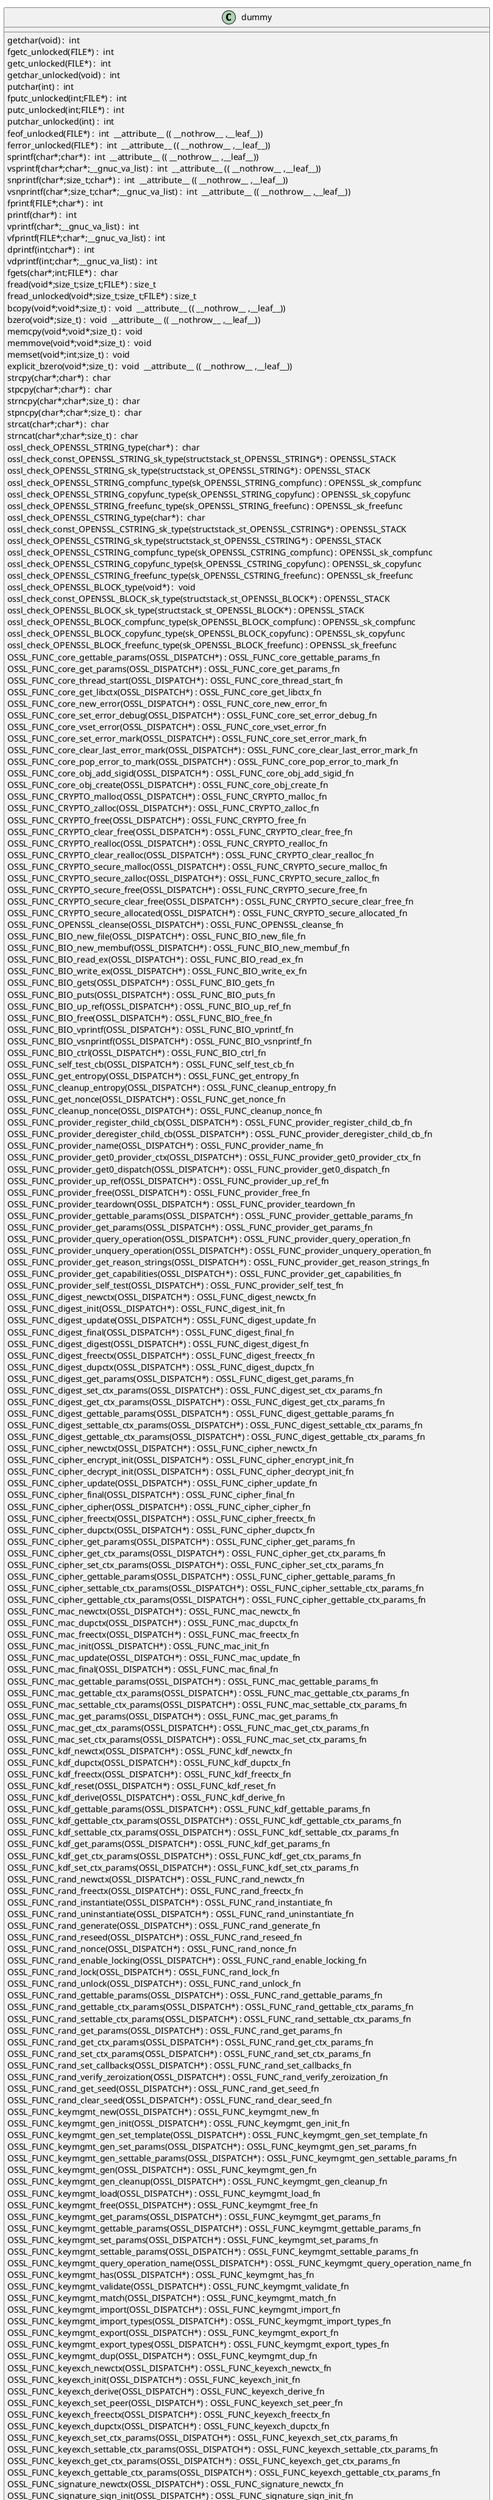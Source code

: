 @startuml
!pragma layout smetana
class dummy {
getchar(void) :  int  [[[./../../.././qc/crypto/evp/e_aes_cbc_hmac_sha1.c.html#769]]]
fgetc_unlocked(FILE*) :  int  [[[./../../.././qc/crypto/evp/e_aes_cbc_hmac_sha1.c.html#778]]]
getc_unlocked(FILE*) :  int  [[[./../../.././qc/crypto/evp/e_aes_cbc_hmac_sha1.c.html#788]]]
getchar_unlocked(void) :  int  [[[./../../.././qc/crypto/evp/e_aes_cbc_hmac_sha1.c.html#795]]]
putchar(int) :  int  [[[./../../.././qc/crypto/evp/e_aes_cbc_hmac_sha1.c.html#804]]]
fputc_unlocked(int;FILE*) :  int  [[[./../../.././qc/crypto/evp/e_aes_cbc_hmac_sha1.c.html#813]]]
putc_unlocked(int;FILE*) :  int  [[[./../../.././qc/crypto/evp/e_aes_cbc_hmac_sha1.c.html#823]]]
putchar_unlocked(int) :  int  [[[./../../.././qc/crypto/evp/e_aes_cbc_hmac_sha1.c.html#830]]]
feof_unlocked(FILE*) :  int  __attribute__ (( __nothrow__ ,__leaf__)) [[[./../../.././qc/crypto/evp/e_aes_cbc_hmac_sha1.c.html#836]]]
ferror_unlocked(FILE*) :  int  __attribute__ (( __nothrow__ ,__leaf__)) [[[./../../.././qc/crypto/evp/e_aes_cbc_hmac_sha1.c.html#843]]]
sprintf(char*;char*) :  int  __attribute__ (( __nothrow__ ,__leaf__)) [[[./../../.././qc/crypto/evp/e_aes_cbc_hmac_sha1.c.html#862]]]
vsprintf(char*;char*;__gnuc_va_list) :  int  __attribute__ (( __nothrow__ ,__leaf__)) [[[./../../.././qc/crypto/evp/e_aes_cbc_hmac_sha1.c.html#875]]]
snprintf(char*;size_t;char*) :  int  __attribute__ (( __nothrow__ ,__leaf__)) [[[./../../.././qc/crypto/evp/e_aes_cbc_hmac_sha1.c.html#894]]]
vsnprintf(char*;size_t;char*;__gnuc_va_list) :  int  __attribute__ (( __nothrow__ ,__leaf__)) [[[./../../.././qc/crypto/evp/e_aes_cbc_hmac_sha1.c.html#908]]]
fprintf(FILE*;char*) :  int  [[[./../../.././qc/crypto/evp/e_aes_cbc_hmac_sha1.c.html#929]]]
printf(char*) :  int  [[[./../../.././qc/crypto/evp/e_aes_cbc_hmac_sha1.c.html#936]]]
vprintf(char*;__gnuc_va_list) :  int  [[[./../../.././qc/crypto/evp/e_aes_cbc_hmac_sha1.c.html#948]]]
vfprintf(FILE*;char*;__gnuc_va_list) :  int  [[[./../../.././qc/crypto/evp/e_aes_cbc_hmac_sha1.c.html#958]]]
dprintf(int;char*) :  int  [[[./../../.././qc/crypto/evp/e_aes_cbc_hmac_sha1.c.html#973]]]
vdprintf(int;char*;__gnuc_va_list) :  int  [[[./../../.././qc/crypto/evp/e_aes_cbc_hmac_sha1.c.html#984]]]
fgets(char*;int;FILE*) :  char  [[[./../../.././qc/crypto/evp/e_aes_cbc_hmac_sha1.c.html#1003]]]
fread(void*;size_t;size_t;FILE*) : size_t [[[./../../.././qc/crypto/evp/e_aes_cbc_hmac_sha1.c.html#1029]]]
fread_unlocked(void*;size_t;size_t;FILE*) : size_t [[[./../../.././qc/crypto/evp/e_aes_cbc_hmac_sha1.c.html#1056]]]
bcopy(void*;void*;size_t) :  void  __attribute__ (( __nothrow__ ,__leaf__)) [[[./../../.././qc/crypto/evp/e_aes_cbc_hmac_sha1.c.html#1359]]]
bzero(void*;size_t) :  void  __attribute__ (( __nothrow__ ,__leaf__)) [[[./../../.././qc/crypto/evp/e_aes_cbc_hmac_sha1.c.html#1366]]]
memcpy(void*;void*;size_t) :  void  [[[./../../.././qc/crypto/evp/e_aes_cbc_hmac_sha1.c.html#1407]]]
memmove(void*;void*;size_t) :  void  [[[./../../.././qc/crypto/evp/e_aes_cbc_hmac_sha1.c.html#1415]]]
memset(void*;int;size_t) :  void  [[[./../../.././qc/crypto/evp/e_aes_cbc_hmac_sha1.c.html#1422]]]
explicit_bzero(void*;size_t) :  void  __attribute__ (( __nothrow__ ,__leaf__)) [[[./../../.././qc/crypto/evp/e_aes_cbc_hmac_sha1.c.html#1435]]]
strcpy(char*;char*) :  char  [[[./../../.././qc/crypto/evp/e_aes_cbc_hmac_sha1.c.html#1442]]]
stpcpy(char*;char*) :  char  [[[./../../.././qc/crypto/evp/e_aes_cbc_hmac_sha1.c.html#1449]]]
strncpy(char*;char*;size_t) :  char  [[[./../../.././qc/crypto/evp/e_aes_cbc_hmac_sha1.c.html#1457]]]
stpncpy(char*;char*;size_t) :  char  [[[./../../.././qc/crypto/evp/e_aes_cbc_hmac_sha1.c.html#1467]]]
strcat(char*;char*) :  char  [[[./../../.././qc/crypto/evp/e_aes_cbc_hmac_sha1.c.html#1474]]]
strncat(char*;char*;size_t) :  char  [[[./../../.././qc/crypto/evp/e_aes_cbc_hmac_sha1.c.html#1481]]]
ossl_check_OPENSSL_STRING_type(char*) :  char  [[[./../../.././qc/crypto/evp/e_aes_cbc_hmac_sha1.c.html#1744]]]
ossl_check_const_OPENSSL_STRING_sk_type(structstack_st_OPENSSL_STRING*) : OPENSSL_STACK [[[./../../.././qc/crypto/evp/e_aes_cbc_hmac_sha1.c.html#1744]]]
ossl_check_OPENSSL_STRING_sk_type(structstack_st_OPENSSL_STRING*) : OPENSSL_STACK [[[./../../.././qc/crypto/evp/e_aes_cbc_hmac_sha1.c.html#1744]]]
ossl_check_OPENSSL_STRING_compfunc_type(sk_OPENSSL_STRING_compfunc) : OPENSSL_sk_compfunc [[[./../../.././qc/crypto/evp/e_aes_cbc_hmac_sha1.c.html#1744]]]
ossl_check_OPENSSL_STRING_copyfunc_type(sk_OPENSSL_STRING_copyfunc) : OPENSSL_sk_copyfunc [[[./../../.././qc/crypto/evp/e_aes_cbc_hmac_sha1.c.html#1744]]]
ossl_check_OPENSSL_STRING_freefunc_type(sk_OPENSSL_STRING_freefunc) : OPENSSL_sk_freefunc [[[./../../.././qc/crypto/evp/e_aes_cbc_hmac_sha1.c.html#1744]]]
ossl_check_OPENSSL_CSTRING_type(char*) :  char  [[[./../../.././qc/crypto/evp/e_aes_cbc_hmac_sha1.c.html#1746]]]
ossl_check_const_OPENSSL_CSTRING_sk_type(structstack_st_OPENSSL_CSTRING*) : OPENSSL_STACK [[[./../../.././qc/crypto/evp/e_aes_cbc_hmac_sha1.c.html#1746]]]
ossl_check_OPENSSL_CSTRING_sk_type(structstack_st_OPENSSL_CSTRING*) : OPENSSL_STACK [[[./../../.././qc/crypto/evp/e_aes_cbc_hmac_sha1.c.html#1746]]]
ossl_check_OPENSSL_CSTRING_compfunc_type(sk_OPENSSL_CSTRING_compfunc) : OPENSSL_sk_compfunc [[[./../../.././qc/crypto/evp/e_aes_cbc_hmac_sha1.c.html#1746]]]
ossl_check_OPENSSL_CSTRING_copyfunc_type(sk_OPENSSL_CSTRING_copyfunc) : OPENSSL_sk_copyfunc [[[./../../.././qc/crypto/evp/e_aes_cbc_hmac_sha1.c.html#1746]]]
ossl_check_OPENSSL_CSTRING_freefunc_type(sk_OPENSSL_CSTRING_freefunc) : OPENSSL_sk_freefunc [[[./../../.././qc/crypto/evp/e_aes_cbc_hmac_sha1.c.html#1746]]]
ossl_check_OPENSSL_BLOCK_type(void*) :  void  [[[./../../.././qc/crypto/evp/e_aes_cbc_hmac_sha1.c.html#1749]]]
ossl_check_const_OPENSSL_BLOCK_sk_type(structstack_st_OPENSSL_BLOCK*) : OPENSSL_STACK [[[./../../.././qc/crypto/evp/e_aes_cbc_hmac_sha1.c.html#1749]]]
ossl_check_OPENSSL_BLOCK_sk_type(structstack_st_OPENSSL_BLOCK*) : OPENSSL_STACK [[[./../../.././qc/crypto/evp/e_aes_cbc_hmac_sha1.c.html#1749]]]
ossl_check_OPENSSL_BLOCK_compfunc_type(sk_OPENSSL_BLOCK_compfunc) : OPENSSL_sk_compfunc [[[./../../.././qc/crypto/evp/e_aes_cbc_hmac_sha1.c.html#1749]]]
ossl_check_OPENSSL_BLOCK_copyfunc_type(sk_OPENSSL_BLOCK_copyfunc) : OPENSSL_sk_copyfunc [[[./../../.././qc/crypto/evp/e_aes_cbc_hmac_sha1.c.html#1749]]]
ossl_check_OPENSSL_BLOCK_freefunc_type(sk_OPENSSL_BLOCK_freefunc) : OPENSSL_sk_freefunc [[[./../../.././qc/crypto/evp/e_aes_cbc_hmac_sha1.c.html#1749]]]
OSSL_FUNC_core_gettable_params(OSSL_DISPATCH*) : OSSL_FUNC_core_gettable_params_fn [[[./../../.././qc/crypto/evp/e_aes_cbc_hmac_sha1.c.html#2032]]]
OSSL_FUNC_core_get_params(OSSL_DISPATCH*) : OSSL_FUNC_core_get_params_fn [[[./../../.././qc/crypto/evp/e_aes_cbc_hmac_sha1.c.html#2035]]]
OSSL_FUNC_core_thread_start(OSSL_DISPATCH*) : OSSL_FUNC_core_thread_start_fn [[[./../../.././qc/crypto/evp/e_aes_cbc_hmac_sha1.c.html#2038]]]
OSSL_FUNC_core_get_libctx(OSSL_DISPATCH*) : OSSL_FUNC_core_get_libctx_fn [[[./../../.././qc/crypto/evp/e_aes_cbc_hmac_sha1.c.html#2042]]]
OSSL_FUNC_core_new_error(OSSL_DISPATCH*) : OSSL_FUNC_core_new_error_fn [[[./../../.././qc/crypto/evp/e_aes_cbc_hmac_sha1.c.html#2045]]]
OSSL_FUNC_core_set_error_debug(OSSL_DISPATCH*) : OSSL_FUNC_core_set_error_debug_fn [[[./../../.././qc/crypto/evp/e_aes_cbc_hmac_sha1.c.html#2047]]]
OSSL_FUNC_core_vset_error(OSSL_DISPATCH*) : OSSL_FUNC_core_vset_error_fn [[[./../../.././qc/crypto/evp/e_aes_cbc_hmac_sha1.c.html#2051]]]
OSSL_FUNC_core_set_error_mark(OSSL_DISPATCH*) : OSSL_FUNC_core_set_error_mark_fn [[[./../../.././qc/crypto/evp/e_aes_cbc_hmac_sha1.c.html#2055]]]
OSSL_FUNC_core_clear_last_error_mark(OSSL_DISPATCH*) : OSSL_FUNC_core_clear_last_error_mark_fn [[[./../../.././qc/crypto/evp/e_aes_cbc_hmac_sha1.c.html#2057]]]
OSSL_FUNC_core_pop_error_to_mark(OSSL_DISPATCH*) : OSSL_FUNC_core_pop_error_to_mark_fn [[[./../../.././qc/crypto/evp/e_aes_cbc_hmac_sha1.c.html#2060]]]
OSSL_FUNC_core_obj_add_sigid(OSSL_DISPATCH*) : OSSL_FUNC_core_obj_add_sigid_fn [[[./../../.././qc/crypto/evp/e_aes_cbc_hmac_sha1.c.html#2068]]]
OSSL_FUNC_core_obj_create(OSSL_DISPATCH*) : OSSL_FUNC_core_obj_create_fn [[[./../../.././qc/crypto/evp/e_aes_cbc_hmac_sha1.c.html#2071]]]
OSSL_FUNC_CRYPTO_malloc(OSSL_DISPATCH*) : OSSL_FUNC_CRYPTO_malloc_fn [[[./../../.././qc/crypto/evp/e_aes_cbc_hmac_sha1.c.html#2077]]]
OSSL_FUNC_CRYPTO_zalloc(OSSL_DISPATCH*) : OSSL_FUNC_CRYPTO_zalloc_fn [[[./../../.././qc/crypto/evp/e_aes_cbc_hmac_sha1.c.html#2080]]]
OSSL_FUNC_CRYPTO_free(OSSL_DISPATCH*) : OSSL_FUNC_CRYPTO_free_fn [[[./../../.././qc/crypto/evp/e_aes_cbc_hmac_sha1.c.html#2083]]]
OSSL_FUNC_CRYPTO_clear_free(OSSL_DISPATCH*) : OSSL_FUNC_CRYPTO_clear_free_fn [[[./../../.././qc/crypto/evp/e_aes_cbc_hmac_sha1.c.html#2086]]]
OSSL_FUNC_CRYPTO_realloc(OSSL_DISPATCH*) : OSSL_FUNC_CRYPTO_realloc_fn [[[./../../.././qc/crypto/evp/e_aes_cbc_hmac_sha1.c.html#2089]]]
OSSL_FUNC_CRYPTO_clear_realloc(OSSL_DISPATCH*) : OSSL_FUNC_CRYPTO_clear_realloc_fn [[[./../../.././qc/crypto/evp/e_aes_cbc_hmac_sha1.c.html#2092]]]
OSSL_FUNC_CRYPTO_secure_malloc(OSSL_DISPATCH*) : OSSL_FUNC_CRYPTO_secure_malloc_fn [[[./../../.././qc/crypto/evp/e_aes_cbc_hmac_sha1.c.html#2096]]]
OSSL_FUNC_CRYPTO_secure_zalloc(OSSL_DISPATCH*) : OSSL_FUNC_CRYPTO_secure_zalloc_fn [[[./../../.././qc/crypto/evp/e_aes_cbc_hmac_sha1.c.html#2099]]]
OSSL_FUNC_CRYPTO_secure_free(OSSL_DISPATCH*) : OSSL_FUNC_CRYPTO_secure_free_fn [[[./../../.././qc/crypto/evp/e_aes_cbc_hmac_sha1.c.html#2102]]]
OSSL_FUNC_CRYPTO_secure_clear_free(OSSL_DISPATCH*) : OSSL_FUNC_CRYPTO_secure_clear_free_fn [[[./../../.././qc/crypto/evp/e_aes_cbc_hmac_sha1.c.html#2105]]]
OSSL_FUNC_CRYPTO_secure_allocated(OSSL_DISPATCH*) : OSSL_FUNC_CRYPTO_secure_allocated_fn [[[./../../.././qc/crypto/evp/e_aes_cbc_hmac_sha1.c.html#2109]]]
OSSL_FUNC_OPENSSL_cleanse(OSSL_DISPATCH*) : OSSL_FUNC_OPENSSL_cleanse_fn [[[./../../.././qc/crypto/evp/e_aes_cbc_hmac_sha1.c.html#2112]]]
OSSL_FUNC_BIO_new_file(OSSL_DISPATCH*) : OSSL_FUNC_BIO_new_file_fn [[[./../../.././qc/crypto/evp/e_aes_cbc_hmac_sha1.c.html#2114]]]
OSSL_FUNC_BIO_new_membuf(OSSL_DISPATCH*) : OSSL_FUNC_BIO_new_membuf_fn [[[./../../.././qc/crypto/evp/e_aes_cbc_hmac_sha1.c.html#2116]]]
OSSL_FUNC_BIO_read_ex(OSSL_DISPATCH*) : OSSL_FUNC_BIO_read_ex_fn [[[./../../.././qc/crypto/evp/e_aes_cbc_hmac_sha1.c.html#2117]]]
OSSL_FUNC_BIO_write_ex(OSSL_DISPATCH*) : OSSL_FUNC_BIO_write_ex_fn [[[./../../.././qc/crypto/evp/e_aes_cbc_hmac_sha1.c.html#2119]]]
OSSL_FUNC_BIO_gets(OSSL_DISPATCH*) : OSSL_FUNC_BIO_gets_fn [[[./../../.././qc/crypto/evp/e_aes_cbc_hmac_sha1.c.html#2121]]]
OSSL_FUNC_BIO_puts(OSSL_DISPATCH*) : OSSL_FUNC_BIO_puts_fn [[[./../../.././qc/crypto/evp/e_aes_cbc_hmac_sha1.c.html#2122]]]
OSSL_FUNC_BIO_up_ref(OSSL_DISPATCH*) : OSSL_FUNC_BIO_up_ref_fn [[[./../../.././qc/crypto/evp/e_aes_cbc_hmac_sha1.c.html#2123]]]
OSSL_FUNC_BIO_free(OSSL_DISPATCH*) : OSSL_FUNC_BIO_free_fn [[[./../../.././qc/crypto/evp/e_aes_cbc_hmac_sha1.c.html#2124]]]
OSSL_FUNC_BIO_vprintf(OSSL_DISPATCH*) : OSSL_FUNC_BIO_vprintf_fn [[[./../../.././qc/crypto/evp/e_aes_cbc_hmac_sha1.c.html#2125]]]
OSSL_FUNC_BIO_vsnprintf(OSSL_DISPATCH*) : OSSL_FUNC_BIO_vsnprintf_fn [[[./../../.././qc/crypto/evp/e_aes_cbc_hmac_sha1.c.html#2127]]]
OSSL_FUNC_BIO_ctrl(OSSL_DISPATCH*) : OSSL_FUNC_BIO_ctrl_fn [[[./../../.././qc/crypto/evp/e_aes_cbc_hmac_sha1.c.html#2129]]]
OSSL_FUNC_self_test_cb(OSSL_DISPATCH*) : OSSL_FUNC_self_test_cb_fn [[[./../../.././qc/crypto/evp/e_aes_cbc_hmac_sha1.c.html#2133]]]
OSSL_FUNC_get_entropy(OSSL_DISPATCH*) : OSSL_FUNC_get_entropy_fn [[[./../../.././qc/crypto/evp/e_aes_cbc_hmac_sha1.c.html#2141]]]
OSSL_FUNC_cleanup_entropy(OSSL_DISPATCH*) : OSSL_FUNC_cleanup_entropy_fn [[[./../../.././qc/crypto/evp/e_aes_cbc_hmac_sha1.c.html#2144]]]
OSSL_FUNC_get_nonce(OSSL_DISPATCH*) : OSSL_FUNC_get_nonce_fn [[[./../../.././qc/crypto/evp/e_aes_cbc_hmac_sha1.c.html#2146]]]
OSSL_FUNC_cleanup_nonce(OSSL_DISPATCH*) : OSSL_FUNC_cleanup_nonce_fn [[[./../../.././qc/crypto/evp/e_aes_cbc_hmac_sha1.c.html#2150]]]
OSSL_FUNC_provider_register_child_cb(OSSL_DISPATCH*) : OSSL_FUNC_provider_register_child_cb_fn [[[./../../.././qc/crypto/evp/e_aes_cbc_hmac_sha1.c.html#2152]]]
OSSL_FUNC_provider_deregister_child_cb(OSSL_DISPATCH*) : OSSL_FUNC_provider_deregister_child_cb_fn [[[./../../.././qc/crypto/evp/e_aes_cbc_hmac_sha1.c.html#2158]]]
OSSL_FUNC_provider_name(OSSL_DISPATCH*) : OSSL_FUNC_provider_name_fn [[[./../../.././qc/crypto/evp/e_aes_cbc_hmac_sha1.c.html#2160]]]
OSSL_FUNC_provider_get0_provider_ctx(OSSL_DISPATCH*) : OSSL_FUNC_provider_get0_provider_ctx_fn [[[./../../.././qc/crypto/evp/e_aes_cbc_hmac_sha1.c.html#2162]]]
OSSL_FUNC_provider_get0_dispatch(OSSL_DISPATCH*) : OSSL_FUNC_provider_get0_dispatch_fn [[[./../../.././qc/crypto/evp/e_aes_cbc_hmac_sha1.c.html#2164]]]
OSSL_FUNC_provider_up_ref(OSSL_DISPATCH*) : OSSL_FUNC_provider_up_ref_fn [[[./../../.././qc/crypto/evp/e_aes_cbc_hmac_sha1.c.html#2166]]]
OSSL_FUNC_provider_free(OSSL_DISPATCH*) : OSSL_FUNC_provider_free_fn [[[./../../.././qc/crypto/evp/e_aes_cbc_hmac_sha1.c.html#2168]]]
OSSL_FUNC_provider_teardown(OSSL_DISPATCH*) : OSSL_FUNC_provider_teardown_fn [[[./../../.././qc/crypto/evp/e_aes_cbc_hmac_sha1.c.html#2173]]]
OSSL_FUNC_provider_gettable_params(OSSL_DISPATCH*) : OSSL_FUNC_provider_gettable_params_fn [[[./../../.././qc/crypto/evp/e_aes_cbc_hmac_sha1.c.html#2175]]]
OSSL_FUNC_provider_get_params(OSSL_DISPATCH*) : OSSL_FUNC_provider_get_params_fn [[[./../../.././qc/crypto/evp/e_aes_cbc_hmac_sha1.c.html#2178]]]
OSSL_FUNC_provider_query_operation(OSSL_DISPATCH*) : OSSL_FUNC_provider_query_operation_fn [[[./../../.././qc/crypto/evp/e_aes_cbc_hmac_sha1.c.html#2181]]]
OSSL_FUNC_provider_unquery_operation(OSSL_DISPATCH*) : OSSL_FUNC_provider_unquery_operation_fn [[[./../../.././qc/crypto/evp/e_aes_cbc_hmac_sha1.c.html#2184]]]
OSSL_FUNC_provider_get_reason_strings(OSSL_DISPATCH*) : OSSL_FUNC_provider_get_reason_strings_fn [[[./../../.././qc/crypto/evp/e_aes_cbc_hmac_sha1.c.html#2187]]]
OSSL_FUNC_provider_get_capabilities(OSSL_DISPATCH*) : OSSL_FUNC_provider_get_capabilities_fn [[[./../../.././qc/crypto/evp/e_aes_cbc_hmac_sha1.c.html#2190]]]
OSSL_FUNC_provider_self_test(OSSL_DISPATCH*) : OSSL_FUNC_provider_self_test_fn [[[./../../.././qc/crypto/evp/e_aes_cbc_hmac_sha1.c.html#2193]]]
OSSL_FUNC_digest_newctx(OSSL_DISPATCH*) : OSSL_FUNC_digest_newctx_fn [[[./../../.././qc/crypto/evp/e_aes_cbc_hmac_sha1.c.html#2195]]]
OSSL_FUNC_digest_init(OSSL_DISPATCH*) : OSSL_FUNC_digest_init_fn [[[./../../.././qc/crypto/evp/e_aes_cbc_hmac_sha1.c.html#2196]]]
OSSL_FUNC_digest_update(OSSL_DISPATCH*) : OSSL_FUNC_digest_update_fn [[[./../../.././qc/crypto/evp/e_aes_cbc_hmac_sha1.c.html#2197]]]
OSSL_FUNC_digest_final(OSSL_DISPATCH*) : OSSL_FUNC_digest_final_fn [[[./../../.././qc/crypto/evp/e_aes_cbc_hmac_sha1.c.html#2199]]]
OSSL_FUNC_digest_digest(OSSL_DISPATCH*) : OSSL_FUNC_digest_digest_fn [[[./../../.././qc/crypto/evp/e_aes_cbc_hmac_sha1.c.html#2202]]]
OSSL_FUNC_digest_freectx(OSSL_DISPATCH*) : OSSL_FUNC_digest_freectx_fn [[[./../../.././qc/crypto/evp/e_aes_cbc_hmac_sha1.c.html#2206]]]
OSSL_FUNC_digest_dupctx(OSSL_DISPATCH*) : OSSL_FUNC_digest_dupctx_fn [[[./../../.././qc/crypto/evp/e_aes_cbc_hmac_sha1.c.html#2207]]]
OSSL_FUNC_digest_get_params(OSSL_DISPATCH*) : OSSL_FUNC_digest_get_params_fn [[[./../../.././qc/crypto/evp/e_aes_cbc_hmac_sha1.c.html#2209]]]
OSSL_FUNC_digest_set_ctx_params(OSSL_DISPATCH*) : OSSL_FUNC_digest_set_ctx_params_fn [[[./../../.././qc/crypto/evp/e_aes_cbc_hmac_sha1.c.html#2210]]]
OSSL_FUNC_digest_get_ctx_params(OSSL_DISPATCH*) : OSSL_FUNC_digest_get_ctx_params_fn [[[./../../.././qc/crypto/evp/e_aes_cbc_hmac_sha1.c.html#2212]]]
OSSL_FUNC_digest_gettable_params(OSSL_DISPATCH*) : OSSL_FUNC_digest_gettable_params_fn [[[./../../.././qc/crypto/evp/e_aes_cbc_hmac_sha1.c.html#2214]]]
OSSL_FUNC_digest_settable_ctx_params(OSSL_DISPATCH*) : OSSL_FUNC_digest_settable_ctx_params_fn [[[./../../.././qc/crypto/evp/e_aes_cbc_hmac_sha1.c.html#2216]]]
OSSL_FUNC_digest_gettable_ctx_params(OSSL_DISPATCH*) : OSSL_FUNC_digest_gettable_ctx_params_fn [[[./../../.././qc/crypto/evp/e_aes_cbc_hmac_sha1.c.html#2218]]]
OSSL_FUNC_cipher_newctx(OSSL_DISPATCH*) : OSSL_FUNC_cipher_newctx_fn [[[./../../.././qc/crypto/evp/e_aes_cbc_hmac_sha1.c.html#2220]]]
OSSL_FUNC_cipher_encrypt_init(OSSL_DISPATCH*) : OSSL_FUNC_cipher_encrypt_init_fn [[[./../../.././qc/crypto/evp/e_aes_cbc_hmac_sha1.c.html#2221]]]
OSSL_FUNC_cipher_decrypt_init(OSSL_DISPATCH*) : OSSL_FUNC_cipher_decrypt_init_fn [[[./../../.././qc/crypto/evp/e_aes_cbc_hmac_sha1.c.html#2227]]]
OSSL_FUNC_cipher_update(OSSL_DISPATCH*) : OSSL_FUNC_cipher_update_fn [[[./../../.././qc/crypto/evp/e_aes_cbc_hmac_sha1.c.html#2233]]]
OSSL_FUNC_cipher_final(OSSL_DISPATCH*) : OSSL_FUNC_cipher_final_fn [[[./../../.././qc/crypto/evp/e_aes_cbc_hmac_sha1.c.html#2237]]]
OSSL_FUNC_cipher_cipher(OSSL_DISPATCH*) : OSSL_FUNC_cipher_cipher_fn [[[./../../.././qc/crypto/evp/e_aes_cbc_hmac_sha1.c.html#2240]]]
OSSL_FUNC_cipher_freectx(OSSL_DISPATCH*) : OSSL_FUNC_cipher_freectx_fn [[[./../../.././qc/crypto/evp/e_aes_cbc_hmac_sha1.c.html#2244]]]
OSSL_FUNC_cipher_dupctx(OSSL_DISPATCH*) : OSSL_FUNC_cipher_dupctx_fn [[[./../../.././qc/crypto/evp/e_aes_cbc_hmac_sha1.c.html#2245]]]
OSSL_FUNC_cipher_get_params(OSSL_DISPATCH*) : OSSL_FUNC_cipher_get_params_fn [[[./../../.././qc/crypto/evp/e_aes_cbc_hmac_sha1.c.html#2246]]]
OSSL_FUNC_cipher_get_ctx_params(OSSL_DISPATCH*) : OSSL_FUNC_cipher_get_ctx_params_fn [[[./../../.././qc/crypto/evp/e_aes_cbc_hmac_sha1.c.html#2247]]]
OSSL_FUNC_cipher_set_ctx_params(OSSL_DISPATCH*) : OSSL_FUNC_cipher_set_ctx_params_fn [[[./../../.././qc/crypto/evp/e_aes_cbc_hmac_sha1.c.html#2249]]]
OSSL_FUNC_cipher_gettable_params(OSSL_DISPATCH*) : OSSL_FUNC_cipher_gettable_params_fn [[[./../../.././qc/crypto/evp/e_aes_cbc_hmac_sha1.c.html#2251]]]
OSSL_FUNC_cipher_settable_ctx_params(OSSL_DISPATCH*) : OSSL_FUNC_cipher_settable_ctx_params_fn [[[./../../.././qc/crypto/evp/e_aes_cbc_hmac_sha1.c.html#2253]]]
OSSL_FUNC_cipher_gettable_ctx_params(OSSL_DISPATCH*) : OSSL_FUNC_cipher_gettable_ctx_params_fn [[[./../../.././qc/crypto/evp/e_aes_cbc_hmac_sha1.c.html#2255]]]
OSSL_FUNC_mac_newctx(OSSL_DISPATCH*) : OSSL_FUNC_mac_newctx_fn [[[./../../.././qc/crypto/evp/e_aes_cbc_hmac_sha1.c.html#2257]]]
OSSL_FUNC_mac_dupctx(OSSL_DISPATCH*) : OSSL_FUNC_mac_dupctx_fn [[[./../../.././qc/crypto/evp/e_aes_cbc_hmac_sha1.c.html#2258]]]
OSSL_FUNC_mac_freectx(OSSL_DISPATCH*) : OSSL_FUNC_mac_freectx_fn [[[./../../.././qc/crypto/evp/e_aes_cbc_hmac_sha1.c.html#2259]]]
OSSL_FUNC_mac_init(OSSL_DISPATCH*) : OSSL_FUNC_mac_init_fn [[[./../../.././qc/crypto/evp/e_aes_cbc_hmac_sha1.c.html#2260]]]
OSSL_FUNC_mac_update(OSSL_DISPATCH*) : OSSL_FUNC_mac_update_fn [[[./../../.././qc/crypto/evp/e_aes_cbc_hmac_sha1.c.html#2262]]]
OSSL_FUNC_mac_final(OSSL_DISPATCH*) : OSSL_FUNC_mac_final_fn [[[./../../.././qc/crypto/evp/e_aes_cbc_hmac_sha1.c.html#2264]]]
OSSL_FUNC_mac_gettable_params(OSSL_DISPATCH*) : OSSL_FUNC_mac_gettable_params_fn [[[./../../.././qc/crypto/evp/e_aes_cbc_hmac_sha1.c.html#2267]]]
OSSL_FUNC_mac_gettable_ctx_params(OSSL_DISPATCH*) : OSSL_FUNC_mac_gettable_ctx_params_fn [[[./../../.././qc/crypto/evp/e_aes_cbc_hmac_sha1.c.html#2268]]]
OSSL_FUNC_mac_settable_ctx_params(OSSL_DISPATCH*) : OSSL_FUNC_mac_settable_ctx_params_fn [[[./../../.././qc/crypto/evp/e_aes_cbc_hmac_sha1.c.html#2270]]]
OSSL_FUNC_mac_get_params(OSSL_DISPATCH*) : OSSL_FUNC_mac_get_params_fn [[[./../../.././qc/crypto/evp/e_aes_cbc_hmac_sha1.c.html#2272]]]
OSSL_FUNC_mac_get_ctx_params(OSSL_DISPATCH*) : OSSL_FUNC_mac_get_ctx_params_fn [[[./../../.././qc/crypto/evp/e_aes_cbc_hmac_sha1.c.html#2273]]]
OSSL_FUNC_mac_set_ctx_params(OSSL_DISPATCH*) : OSSL_FUNC_mac_set_ctx_params_fn [[[./../../.././qc/crypto/evp/e_aes_cbc_hmac_sha1.c.html#2275]]]
OSSL_FUNC_kdf_newctx(OSSL_DISPATCH*) : OSSL_FUNC_kdf_newctx_fn [[[./../../.././qc/crypto/evp/e_aes_cbc_hmac_sha1.c.html#2277]]]
OSSL_FUNC_kdf_dupctx(OSSL_DISPATCH*) : OSSL_FUNC_kdf_dupctx_fn [[[./../../.././qc/crypto/evp/e_aes_cbc_hmac_sha1.c.html#2278]]]
OSSL_FUNC_kdf_freectx(OSSL_DISPATCH*) : OSSL_FUNC_kdf_freectx_fn [[[./../../.././qc/crypto/evp/e_aes_cbc_hmac_sha1.c.html#2279]]]
OSSL_FUNC_kdf_reset(OSSL_DISPATCH*) : OSSL_FUNC_kdf_reset_fn [[[./../../.././qc/crypto/evp/e_aes_cbc_hmac_sha1.c.html#2280]]]
OSSL_FUNC_kdf_derive(OSSL_DISPATCH*) : OSSL_FUNC_kdf_derive_fn [[[./../../.././qc/crypto/evp/e_aes_cbc_hmac_sha1.c.html#2281]]]
OSSL_FUNC_kdf_gettable_params(OSSL_DISPATCH*) : OSSL_FUNC_kdf_gettable_params_fn [[[./../../.././qc/crypto/evp/e_aes_cbc_hmac_sha1.c.html#2283]]]
OSSL_FUNC_kdf_gettable_ctx_params(OSSL_DISPATCH*) : OSSL_FUNC_kdf_gettable_ctx_params_fn [[[./../../.././qc/crypto/evp/e_aes_cbc_hmac_sha1.c.html#2284]]]
OSSL_FUNC_kdf_settable_ctx_params(OSSL_DISPATCH*) : OSSL_FUNC_kdf_settable_ctx_params_fn [[[./../../.././qc/crypto/evp/e_aes_cbc_hmac_sha1.c.html#2286]]]
OSSL_FUNC_kdf_get_params(OSSL_DISPATCH*) : OSSL_FUNC_kdf_get_params_fn [[[./../../.././qc/crypto/evp/e_aes_cbc_hmac_sha1.c.html#2288]]]
OSSL_FUNC_kdf_get_ctx_params(OSSL_DISPATCH*) : OSSL_FUNC_kdf_get_ctx_params_fn [[[./../../.././qc/crypto/evp/e_aes_cbc_hmac_sha1.c.html#2289]]]
OSSL_FUNC_kdf_set_ctx_params(OSSL_DISPATCH*) : OSSL_FUNC_kdf_set_ctx_params_fn [[[./../../.././qc/crypto/evp/e_aes_cbc_hmac_sha1.c.html#2291]]]
OSSL_FUNC_rand_newctx(OSSL_DISPATCH*) : OSSL_FUNC_rand_newctx_fn [[[./../../.././qc/crypto/evp/e_aes_cbc_hmac_sha1.c.html#2293]]]
OSSL_FUNC_rand_freectx(OSSL_DISPATCH*) : OSSL_FUNC_rand_freectx_fn [[[./../../.././qc/crypto/evp/e_aes_cbc_hmac_sha1.c.html#2296]]]
OSSL_FUNC_rand_instantiate(OSSL_DISPATCH*) : OSSL_FUNC_rand_instantiate_fn [[[./../../.././qc/crypto/evp/e_aes_cbc_hmac_sha1.c.html#2297]]]
OSSL_FUNC_rand_uninstantiate(OSSL_DISPATCH*) : OSSL_FUNC_rand_uninstantiate_fn [[[./../../.././qc/crypto/evp/e_aes_cbc_hmac_sha1.c.html#2302]]]
OSSL_FUNC_rand_generate(OSSL_DISPATCH*) : OSSL_FUNC_rand_generate_fn [[[./../../.././qc/crypto/evp/e_aes_cbc_hmac_sha1.c.html#2303]]]
OSSL_FUNC_rand_reseed(OSSL_DISPATCH*) : OSSL_FUNC_rand_reseed_fn [[[./../../.././qc/crypto/evp/e_aes_cbc_hmac_sha1.c.html#2307]]]
OSSL_FUNC_rand_nonce(OSSL_DISPATCH*) : OSSL_FUNC_rand_nonce_fn [[[./../../.././qc/crypto/evp/e_aes_cbc_hmac_sha1.c.html#2311]]]
OSSL_FUNC_rand_enable_locking(OSSL_DISPATCH*) : OSSL_FUNC_rand_enable_locking_fn [[[./../../.././qc/crypto/evp/e_aes_cbc_hmac_sha1.c.html#2314]]]
OSSL_FUNC_rand_lock(OSSL_DISPATCH*) : OSSL_FUNC_rand_lock_fn [[[./../../.././qc/crypto/evp/e_aes_cbc_hmac_sha1.c.html#2315]]]
OSSL_FUNC_rand_unlock(OSSL_DISPATCH*) : OSSL_FUNC_rand_unlock_fn [[[./../../.././qc/crypto/evp/e_aes_cbc_hmac_sha1.c.html#2316]]]
OSSL_FUNC_rand_gettable_params(OSSL_DISPATCH*) : OSSL_FUNC_rand_gettable_params_fn [[[./../../.././qc/crypto/evp/e_aes_cbc_hmac_sha1.c.html#2317]]]
OSSL_FUNC_rand_gettable_ctx_params(OSSL_DISPATCH*) : OSSL_FUNC_rand_gettable_ctx_params_fn [[[./../../.././qc/crypto/evp/e_aes_cbc_hmac_sha1.c.html#2318]]]
OSSL_FUNC_rand_settable_ctx_params(OSSL_DISPATCH*) : OSSL_FUNC_rand_settable_ctx_params_fn [[[./../../.././qc/crypto/evp/e_aes_cbc_hmac_sha1.c.html#2320]]]
OSSL_FUNC_rand_get_params(OSSL_DISPATCH*) : OSSL_FUNC_rand_get_params_fn [[[./../../.././qc/crypto/evp/e_aes_cbc_hmac_sha1.c.html#2322]]]
OSSL_FUNC_rand_get_ctx_params(OSSL_DISPATCH*) : OSSL_FUNC_rand_get_ctx_params_fn [[[./../../.././qc/crypto/evp/e_aes_cbc_hmac_sha1.c.html#2323]]]
OSSL_FUNC_rand_set_ctx_params(OSSL_DISPATCH*) : OSSL_FUNC_rand_set_ctx_params_fn [[[./../../.././qc/crypto/evp/e_aes_cbc_hmac_sha1.c.html#2325]]]
OSSL_FUNC_rand_set_callbacks(OSSL_DISPATCH*) : OSSL_FUNC_rand_set_callbacks_fn [[[./../../.././qc/crypto/evp/e_aes_cbc_hmac_sha1.c.html#2327]]]
OSSL_FUNC_rand_verify_zeroization(OSSL_DISPATCH*) : OSSL_FUNC_rand_verify_zeroization_fn [[[./../../.././qc/crypto/evp/e_aes_cbc_hmac_sha1.c.html#2332]]]
OSSL_FUNC_rand_get_seed(OSSL_DISPATCH*) : OSSL_FUNC_rand_get_seed_fn [[[./../../.././qc/crypto/evp/e_aes_cbc_hmac_sha1.c.html#2334]]]
OSSL_FUNC_rand_clear_seed(OSSL_DISPATCH*) : OSSL_FUNC_rand_clear_seed_fn [[[./../../.././qc/crypto/evp/e_aes_cbc_hmac_sha1.c.html#2339]]]
OSSL_FUNC_keymgmt_new(OSSL_DISPATCH*) : OSSL_FUNC_keymgmt_new_fn [[[./../../.././qc/crypto/evp/e_aes_cbc_hmac_sha1.c.html#2341]]]
OSSL_FUNC_keymgmt_gen_init(OSSL_DISPATCH*) : OSSL_FUNC_keymgmt_gen_init_fn [[[./../../.././qc/crypto/evp/e_aes_cbc_hmac_sha1.c.html#2343]]]
OSSL_FUNC_keymgmt_gen_set_template(OSSL_DISPATCH*) : OSSL_FUNC_keymgmt_gen_set_template_fn [[[./../../.././qc/crypto/evp/e_aes_cbc_hmac_sha1.c.html#2345]]]
OSSL_FUNC_keymgmt_gen_set_params(OSSL_DISPATCH*) : OSSL_FUNC_keymgmt_gen_set_params_fn [[[./../../.././qc/crypto/evp/e_aes_cbc_hmac_sha1.c.html#2347]]]
OSSL_FUNC_keymgmt_gen_settable_params(OSSL_DISPATCH*) : OSSL_FUNC_keymgmt_gen_settable_params_fn [[[./../../.././qc/crypto/evp/e_aes_cbc_hmac_sha1.c.html#2349]]]
OSSL_FUNC_keymgmt_gen(OSSL_DISPATCH*) : OSSL_FUNC_keymgmt_gen_fn [[[./../../.././qc/crypto/evp/e_aes_cbc_hmac_sha1.c.html#2352]]]
OSSL_FUNC_keymgmt_gen_cleanup(OSSL_DISPATCH*) : OSSL_FUNC_keymgmt_gen_cleanup_fn [[[./../../.././qc/crypto/evp/e_aes_cbc_hmac_sha1.c.html#2354]]]
OSSL_FUNC_keymgmt_load(OSSL_DISPATCH*) : OSSL_FUNC_keymgmt_load_fn [[[./../../.././qc/crypto/evp/e_aes_cbc_hmac_sha1.c.html#2358]]]
OSSL_FUNC_keymgmt_free(OSSL_DISPATCH*) : OSSL_FUNC_keymgmt_free_fn [[[./../../.././qc/crypto/evp/e_aes_cbc_hmac_sha1.c.html#2363]]]
OSSL_FUNC_keymgmt_get_params(OSSL_DISPATCH*) : OSSL_FUNC_keymgmt_get_params_fn [[[./../../.././qc/crypto/evp/e_aes_cbc_hmac_sha1.c.html#2368]]]
OSSL_FUNC_keymgmt_gettable_params(OSSL_DISPATCH*) : OSSL_FUNC_keymgmt_gettable_params_fn [[[./../../.././qc/crypto/evp/e_aes_cbc_hmac_sha1.c.html#2370]]]
OSSL_FUNC_keymgmt_set_params(OSSL_DISPATCH*) : OSSL_FUNC_keymgmt_set_params_fn [[[./../../.././qc/crypto/evp/e_aes_cbc_hmac_sha1.c.html#2375]]]
OSSL_FUNC_keymgmt_settable_params(OSSL_DISPATCH*) : OSSL_FUNC_keymgmt_settable_params_fn [[[./../../.././qc/crypto/evp/e_aes_cbc_hmac_sha1.c.html#2377]]]
OSSL_FUNC_keymgmt_query_operation_name(OSSL_DISPATCH*) : OSSL_FUNC_keymgmt_query_operation_name_fn [[[./../../.././qc/crypto/evp/e_aes_cbc_hmac_sha1.c.html#2382]]]
OSSL_FUNC_keymgmt_has(OSSL_DISPATCH*) : OSSL_FUNC_keymgmt_has_fn [[[./../../.././qc/crypto/evp/e_aes_cbc_hmac_sha1.c.html#2387]]]
OSSL_FUNC_keymgmt_validate(OSSL_DISPATCH*) : OSSL_FUNC_keymgmt_validate_fn [[[./../../.././qc/crypto/evp/e_aes_cbc_hmac_sha1.c.html#2391]]]
OSSL_FUNC_keymgmt_match(OSSL_DISPATCH*) : OSSL_FUNC_keymgmt_match_fn [[[./../../.././qc/crypto/evp/e_aes_cbc_hmac_sha1.c.html#2396]]]
OSSL_FUNC_keymgmt_import(OSSL_DISPATCH*) : OSSL_FUNC_keymgmt_import_fn [[[./../../.././qc/crypto/evp/e_aes_cbc_hmac_sha1.c.html#2398]]]
OSSL_FUNC_keymgmt_import_types(OSSL_DISPATCH*) : OSSL_FUNC_keymgmt_import_types_fn [[[./../../.././qc/crypto/evp/e_aes_cbc_hmac_sha1.c.html#2400]]]
OSSL_FUNC_keymgmt_export(OSSL_DISPATCH*) : OSSL_FUNC_keymgmt_export_fn [[[./../../.././qc/crypto/evp/e_aes_cbc_hmac_sha1.c.html#2402]]]
OSSL_FUNC_keymgmt_export_types(OSSL_DISPATCH*) : OSSL_FUNC_keymgmt_export_types_fn [[[./../../.././qc/crypto/evp/e_aes_cbc_hmac_sha1.c.html#2405]]]
OSSL_FUNC_keymgmt_dup(OSSL_DISPATCH*) : OSSL_FUNC_keymgmt_dup_fn [[[./../../.././qc/crypto/evp/e_aes_cbc_hmac_sha1.c.html#2410]]]
OSSL_FUNC_keyexch_newctx(OSSL_DISPATCH*) : OSSL_FUNC_keyexch_newctx_fn [[[./../../.././qc/crypto/evp/e_aes_cbc_hmac_sha1.c.html#2412]]]
OSSL_FUNC_keyexch_init(OSSL_DISPATCH*) : OSSL_FUNC_keyexch_init_fn [[[./../../.././qc/crypto/evp/e_aes_cbc_hmac_sha1.c.html#2413]]]
OSSL_FUNC_keyexch_derive(OSSL_DISPATCH*) : OSSL_FUNC_keyexch_derive_fn [[[./../../.././qc/crypto/evp/e_aes_cbc_hmac_sha1.c.html#2415]]]
OSSL_FUNC_keyexch_set_peer(OSSL_DISPATCH*) : OSSL_FUNC_keyexch_set_peer_fn [[[./../../.././qc/crypto/evp/e_aes_cbc_hmac_sha1.c.html#2417]]]
OSSL_FUNC_keyexch_freectx(OSSL_DISPATCH*) : OSSL_FUNC_keyexch_freectx_fn [[[./../../.././qc/crypto/evp/e_aes_cbc_hmac_sha1.c.html#2418]]]
OSSL_FUNC_keyexch_dupctx(OSSL_DISPATCH*) : OSSL_FUNC_keyexch_dupctx_fn [[[./../../.././qc/crypto/evp/e_aes_cbc_hmac_sha1.c.html#2419]]]
OSSL_FUNC_keyexch_set_ctx_params(OSSL_DISPATCH*) : OSSL_FUNC_keyexch_set_ctx_params_fn [[[./../../.././qc/crypto/evp/e_aes_cbc_hmac_sha1.c.html#2420]]]
OSSL_FUNC_keyexch_settable_ctx_params(OSSL_DISPATCH*) : OSSL_FUNC_keyexch_settable_ctx_params_fn [[[./../../.././qc/crypto/evp/e_aes_cbc_hmac_sha1.c.html#2422]]]
OSSL_FUNC_keyexch_get_ctx_params(OSSL_DISPATCH*) : OSSL_FUNC_keyexch_get_ctx_params_fn [[[./../../.././qc/crypto/evp/e_aes_cbc_hmac_sha1.c.html#2424]]]
OSSL_FUNC_keyexch_gettable_ctx_params(OSSL_DISPATCH*) : OSSL_FUNC_keyexch_gettable_ctx_params_fn [[[./../../.././qc/crypto/evp/e_aes_cbc_hmac_sha1.c.html#2426]]]
OSSL_FUNC_signature_newctx(OSSL_DISPATCH*) : OSSL_FUNC_signature_newctx_fn [[[./../../.././qc/crypto/evp/e_aes_cbc_hmac_sha1.c.html#2428]]]
OSSL_FUNC_signature_sign_init(OSSL_DISPATCH*) : OSSL_FUNC_signature_sign_init_fn [[[./../../.././qc/crypto/evp/e_aes_cbc_hmac_sha1.c.html#2430]]]
OSSL_FUNC_signature_sign(OSSL_DISPATCH*) : OSSL_FUNC_signature_sign_fn [[[./../../.././qc/crypto/evp/e_aes_cbc_hmac_sha1.c.html#2432]]]
OSSL_FUNC_signature_verify_init(OSSL_DISPATCH*) : OSSL_FUNC_signature_verify_init_fn [[[./../../.././qc/crypto/evp/e_aes_cbc_hmac_sha1.c.html#2436]]]
OSSL_FUNC_signature_verify(OSSL_DISPATCH*) : OSSL_FUNC_signature_verify_fn [[[./../../.././qc/crypto/evp/e_aes_cbc_hmac_sha1.c.html#2438]]]
OSSL_FUNC_signature_verify_recover_init(OSSL_DISPATCH*) : OSSL_FUNC_signature_verify_recover_init_fn [[[./../../.././qc/crypto/evp/e_aes_cbc_hmac_sha1.c.html#2443]]]
OSSL_FUNC_signature_verify_recover(OSSL_DISPATCH*) : OSSL_FUNC_signature_verify_recover_fn [[[./../../.././qc/crypto/evp/e_aes_cbc_hmac_sha1.c.html#2445]]]
OSSL_FUNC_signature_digest_sign_init(OSSL_DISPATCH*) : OSSL_FUNC_signature_digest_sign_init_fn [[[./../../.././qc/crypto/evp/e_aes_cbc_hmac_sha1.c.html#2448]]]
OSSL_FUNC_signature_digest_sign_update(OSSL_DISPATCH*) : OSSL_FUNC_signature_digest_sign_update_fn [[[./../../.././qc/crypto/evp/e_aes_cbc_hmac_sha1.c.html#2451]]]
OSSL_FUNC_signature_digest_sign_final(OSSL_DISPATCH*) : OSSL_FUNC_signature_digest_sign_final_fn [[[./../../.././qc/crypto/evp/e_aes_cbc_hmac_sha1.c.html#2453]]]
OSSL_FUNC_signature_digest_sign(OSSL_DISPATCH*) : OSSL_FUNC_signature_digest_sign_fn [[[./../../.././qc/crypto/evp/e_aes_cbc_hmac_sha1.c.html#2456]]]
OSSL_FUNC_signature_digest_verify_init(OSSL_DISPATCH*) : OSSL_FUNC_signature_digest_verify_init_fn [[[./../../.././qc/crypto/evp/e_aes_cbc_hmac_sha1.c.html#2459]]]
OSSL_FUNC_signature_digest_verify_update(OSSL_DISPATCH*) : OSSL_FUNC_signature_digest_verify_update_fn [[[./../../.././qc/crypto/evp/e_aes_cbc_hmac_sha1.c.html#2462]]]
OSSL_FUNC_signature_digest_verify_final(OSSL_DISPATCH*) : OSSL_FUNC_signature_digest_verify_final_fn [[[./../../.././qc/crypto/evp/e_aes_cbc_hmac_sha1.c.html#2464]]]
OSSL_FUNC_signature_digest_verify(OSSL_DISPATCH*) : OSSL_FUNC_signature_digest_verify_fn [[[./../../.././qc/crypto/evp/e_aes_cbc_hmac_sha1.c.html#2466]]]
OSSL_FUNC_signature_freectx(OSSL_DISPATCH*) : OSSL_FUNC_signature_freectx_fn [[[./../../.././qc/crypto/evp/e_aes_cbc_hmac_sha1.c.html#2469]]]
OSSL_FUNC_signature_dupctx(OSSL_DISPATCH*) : OSSL_FUNC_signature_dupctx_fn [[[./../../.././qc/crypto/evp/e_aes_cbc_hmac_sha1.c.html#2470]]]
OSSL_FUNC_signature_get_ctx_params(OSSL_DISPATCH*) : OSSL_FUNC_signature_get_ctx_params_fn [[[./../../.././qc/crypto/evp/e_aes_cbc_hmac_sha1.c.html#2471]]]
OSSL_FUNC_signature_gettable_ctx_params(OSSL_DISPATCH*) : OSSL_FUNC_signature_gettable_ctx_params_fn [[[./../../.././qc/crypto/evp/e_aes_cbc_hmac_sha1.c.html#2473]]]
OSSL_FUNC_signature_set_ctx_params(OSSL_DISPATCH*) : OSSL_FUNC_signature_set_ctx_params_fn [[[./../../.././qc/crypto/evp/e_aes_cbc_hmac_sha1.c.html#2475]]]
OSSL_FUNC_signature_settable_ctx_params(OSSL_DISPATCH*) : OSSL_FUNC_signature_settable_ctx_params_fn [[[./../../.././qc/crypto/evp/e_aes_cbc_hmac_sha1.c.html#2477]]]
OSSL_FUNC_signature_get_ctx_md_params(OSSL_DISPATCH*) : OSSL_FUNC_signature_get_ctx_md_params_fn [[[./../../.././qc/crypto/evp/e_aes_cbc_hmac_sha1.c.html#2479]]]
OSSL_FUNC_signature_gettable_ctx_md_params(OSSL_DISPATCH*) : OSSL_FUNC_signature_gettable_ctx_md_params_fn [[[./../../.././qc/crypto/evp/e_aes_cbc_hmac_sha1.c.html#2481]]]
OSSL_FUNC_signature_set_ctx_md_params(OSSL_DISPATCH*) : OSSL_FUNC_signature_set_ctx_md_params_fn [[[./../../.././qc/crypto/evp/e_aes_cbc_hmac_sha1.c.html#2483]]]
OSSL_FUNC_signature_settable_ctx_md_params(OSSL_DISPATCH*) : OSSL_FUNC_signature_settable_ctx_md_params_fn [[[./../../.././qc/crypto/evp/e_aes_cbc_hmac_sha1.c.html#2485]]]
OSSL_FUNC_asym_cipher_newctx(OSSL_DISPATCH*) : OSSL_FUNC_asym_cipher_newctx_fn [[[./../../.././qc/crypto/evp/e_aes_cbc_hmac_sha1.c.html#2487]]]
OSSL_FUNC_asym_cipher_encrypt_init(OSSL_DISPATCH*) : OSSL_FUNC_asym_cipher_encrypt_init_fn [[[./../../.././qc/crypto/evp/e_aes_cbc_hmac_sha1.c.html#2488]]]
OSSL_FUNC_asym_cipher_encrypt(OSSL_DISPATCH*) : OSSL_FUNC_asym_cipher_encrypt_fn [[[./../../.././qc/crypto/evp/e_aes_cbc_hmac_sha1.c.html#2490]]]
OSSL_FUNC_asym_cipher_decrypt_init(OSSL_DISPATCH*) : OSSL_FUNC_asym_cipher_decrypt_init_fn [[[./../../.././qc/crypto/evp/e_aes_cbc_hmac_sha1.c.html#2495]]]
OSSL_FUNC_asym_cipher_decrypt(OSSL_DISPATCH*) : OSSL_FUNC_asym_cipher_decrypt_fn [[[./../../.././qc/crypto/evp/e_aes_cbc_hmac_sha1.c.html#2497]]]
OSSL_FUNC_asym_cipher_freectx(OSSL_DISPATCH*) : OSSL_FUNC_asym_cipher_freectx_fn [[[./../../.././qc/crypto/evp/e_aes_cbc_hmac_sha1.c.html#2502]]]
OSSL_FUNC_asym_cipher_dupctx(OSSL_DISPATCH*) : OSSL_FUNC_asym_cipher_dupctx_fn [[[./../../.././qc/crypto/evp/e_aes_cbc_hmac_sha1.c.html#2503]]]
OSSL_FUNC_asym_cipher_get_ctx_params(OSSL_DISPATCH*) : OSSL_FUNC_asym_cipher_get_ctx_params_fn [[[./../../.././qc/crypto/evp/e_aes_cbc_hmac_sha1.c.html#2504]]]
OSSL_FUNC_asym_cipher_gettable_ctx_params(OSSL_DISPATCH*) : OSSL_FUNC_asym_cipher_gettable_ctx_params_fn [[[./../../.././qc/crypto/evp/e_aes_cbc_hmac_sha1.c.html#2506]]]
OSSL_FUNC_asym_cipher_set_ctx_params(OSSL_DISPATCH*) : OSSL_FUNC_asym_cipher_set_ctx_params_fn [[[./../../.././qc/crypto/evp/e_aes_cbc_hmac_sha1.c.html#2508]]]
OSSL_FUNC_asym_cipher_settable_ctx_params(OSSL_DISPATCH*) : OSSL_FUNC_asym_cipher_settable_ctx_params_fn [[[./../../.././qc/crypto/evp/e_aes_cbc_hmac_sha1.c.html#2510]]]
OSSL_FUNC_kem_newctx(OSSL_DISPATCH*) : OSSL_FUNC_kem_newctx_fn [[[./../../.././qc/crypto/evp/e_aes_cbc_hmac_sha1.c.html#2512]]]
OSSL_FUNC_kem_encapsulate_init(OSSL_DISPATCH*) : OSSL_FUNC_kem_encapsulate_init_fn [[[./../../.././qc/crypto/evp/e_aes_cbc_hmac_sha1.c.html#2513]]]
OSSL_FUNC_kem_auth_encapsulate_init(OSSL_DISPATCH*) : OSSL_FUNC_kem_auth_encapsulate_init_fn [[[./../../.././qc/crypto/evp/e_aes_cbc_hmac_sha1.c.html#2515]]]
OSSL_FUNC_kem_encapsulate(OSSL_DISPATCH*) : OSSL_FUNC_kem_encapsulate_fn [[[./../../.././qc/crypto/evp/e_aes_cbc_hmac_sha1.c.html#2518]]]
OSSL_FUNC_kem_decapsulate_init(OSSL_DISPATCH*) : OSSL_FUNC_kem_decapsulate_init_fn [[[./../../.././qc/crypto/evp/e_aes_cbc_hmac_sha1.c.html#2522]]]
OSSL_FUNC_kem_auth_decapsulate_init(OSSL_DISPATCH*) : OSSL_FUNC_kem_auth_decapsulate_init_fn [[[./../../.././qc/crypto/evp/e_aes_cbc_hmac_sha1.c.html#2524]]]
OSSL_FUNC_kem_decapsulate(OSSL_DISPATCH*) : OSSL_FUNC_kem_decapsulate_fn [[[./../../.././qc/crypto/evp/e_aes_cbc_hmac_sha1.c.html#2527]]]
OSSL_FUNC_kem_freectx(OSSL_DISPATCH*) : OSSL_FUNC_kem_freectx_fn [[[./../../.././qc/crypto/evp/e_aes_cbc_hmac_sha1.c.html#2530]]]
OSSL_FUNC_kem_dupctx(OSSL_DISPATCH*) : OSSL_FUNC_kem_dupctx_fn [[[./../../.././qc/crypto/evp/e_aes_cbc_hmac_sha1.c.html#2531]]]
OSSL_FUNC_kem_get_ctx_params(OSSL_DISPATCH*) : OSSL_FUNC_kem_get_ctx_params_fn [[[./../../.././qc/crypto/evp/e_aes_cbc_hmac_sha1.c.html#2532]]]
OSSL_FUNC_kem_gettable_ctx_params(OSSL_DISPATCH*) : OSSL_FUNC_kem_gettable_ctx_params_fn [[[./../../.././qc/crypto/evp/e_aes_cbc_hmac_sha1.c.html#2533]]]
OSSL_FUNC_kem_set_ctx_params(OSSL_DISPATCH*) : OSSL_FUNC_kem_set_ctx_params_fn [[[./../../.././qc/crypto/evp/e_aes_cbc_hmac_sha1.c.html#2535]]]
OSSL_FUNC_kem_settable_ctx_params(OSSL_DISPATCH*) : OSSL_FUNC_kem_settable_ctx_params_fn [[[./../../.././qc/crypto/evp/e_aes_cbc_hmac_sha1.c.html#2537]]]
OSSL_FUNC_encoder_newctx(OSSL_DISPATCH*) : OSSL_FUNC_encoder_newctx_fn [[[./../../.././qc/crypto/evp/e_aes_cbc_hmac_sha1.c.html#2539]]]
OSSL_FUNC_encoder_freectx(OSSL_DISPATCH*) : OSSL_FUNC_encoder_freectx_fn [[[./../../.././qc/crypto/evp/e_aes_cbc_hmac_sha1.c.html#2540]]]
OSSL_FUNC_encoder_get_params(OSSL_DISPATCH*) : OSSL_FUNC_encoder_get_params_fn [[[./../../.././qc/crypto/evp/e_aes_cbc_hmac_sha1.c.html#2541]]]
OSSL_FUNC_encoder_gettable_params(OSSL_DISPATCH*) : OSSL_FUNC_encoder_gettable_params_fn [[[./../../.././qc/crypto/evp/e_aes_cbc_hmac_sha1.c.html#2542]]]
OSSL_FUNC_encoder_set_ctx_params(OSSL_DISPATCH*) : OSSL_FUNC_encoder_set_ctx_params_fn [[[./../../.././qc/crypto/evp/e_aes_cbc_hmac_sha1.c.html#2544]]]
OSSL_FUNC_encoder_settable_ctx_params(OSSL_DISPATCH*) : OSSL_FUNC_encoder_settable_ctx_params_fn [[[./../../.././qc/crypto/evp/e_aes_cbc_hmac_sha1.c.html#2546]]]
OSSL_FUNC_encoder_does_selection(OSSL_DISPATCH*) : OSSL_FUNC_encoder_does_selection_fn [[[./../../.././qc/crypto/evp/e_aes_cbc_hmac_sha1.c.html#2549]]]
OSSL_FUNC_encoder_encode(OSSL_DISPATCH*) : OSSL_FUNC_encoder_encode_fn [[[./../../.././qc/crypto/evp/e_aes_cbc_hmac_sha1.c.html#2551]]]
OSSL_FUNC_encoder_import_object(OSSL_DISPATCH*) : OSSL_FUNC_encoder_import_object_fn [[[./../../.././qc/crypto/evp/e_aes_cbc_hmac_sha1.c.html#2557]]]
OSSL_FUNC_encoder_free_object(OSSL_DISPATCH*) : OSSL_FUNC_encoder_free_object_fn [[[./../../.././qc/crypto/evp/e_aes_cbc_hmac_sha1.c.html#2559]]]
OSSL_FUNC_decoder_newctx(OSSL_DISPATCH*) : OSSL_FUNC_decoder_newctx_fn [[[./../../.././qc/crypto/evp/e_aes_cbc_hmac_sha1.c.html#2561]]]
OSSL_FUNC_decoder_freectx(OSSL_DISPATCH*) : OSSL_FUNC_decoder_freectx_fn [[[./../../.././qc/crypto/evp/e_aes_cbc_hmac_sha1.c.html#2562]]]
OSSL_FUNC_decoder_get_params(OSSL_DISPATCH*) : OSSL_FUNC_decoder_get_params_fn [[[./../../.././qc/crypto/evp/e_aes_cbc_hmac_sha1.c.html#2563]]]
OSSL_FUNC_decoder_gettable_params(OSSL_DISPATCH*) : OSSL_FUNC_decoder_gettable_params_fn [[[./../../.././qc/crypto/evp/e_aes_cbc_hmac_sha1.c.html#2564]]]
OSSL_FUNC_decoder_set_ctx_params(OSSL_DISPATCH*) : OSSL_FUNC_decoder_set_ctx_params_fn [[[./../../.././qc/crypto/evp/e_aes_cbc_hmac_sha1.c.html#2566]]]
OSSL_FUNC_decoder_settable_ctx_params(OSSL_DISPATCH*) : OSSL_FUNC_decoder_settable_ctx_params_fn [[[./../../.././qc/crypto/evp/e_aes_cbc_hmac_sha1.c.html#2568]]]
OSSL_FUNC_decoder_does_selection(OSSL_DISPATCH*) : OSSL_FUNC_decoder_does_selection_fn [[[./../../.././qc/crypto/evp/e_aes_cbc_hmac_sha1.c.html#2571]]]
OSSL_FUNC_decoder_decode(OSSL_DISPATCH*) : OSSL_FUNC_decoder_decode_fn [[[./../../.././qc/crypto/evp/e_aes_cbc_hmac_sha1.c.html#2573]]]
OSSL_FUNC_decoder_export_object(OSSL_DISPATCH*) : OSSL_FUNC_decoder_export_object_fn [[[./../../.././qc/crypto/evp/e_aes_cbc_hmac_sha1.c.html#2577]]]
OSSL_FUNC_store_open(OSSL_DISPATCH*) : OSSL_FUNC_store_open_fn [[[./../../.././qc/crypto/evp/e_aes_cbc_hmac_sha1.c.html#2579]]]
OSSL_FUNC_store_attach(OSSL_DISPATCH*) : OSSL_FUNC_store_attach_fn [[[./../../.././qc/crypto/evp/e_aes_cbc_hmac_sha1.c.html#2580]]]
OSSL_FUNC_store_settable_ctx_params(OSSL_DISPATCH*) : OSSL_FUNC_store_settable_ctx_params_fn [[[./../../.././qc/crypto/evp/e_aes_cbc_hmac_sha1.c.html#2581]]]
OSSL_FUNC_store_set_ctx_params(OSSL_DISPATCH*) : OSSL_FUNC_store_set_ctx_params_fn [[[./../../.././qc/crypto/evp/e_aes_cbc_hmac_sha1.c.html#2583]]]
OSSL_FUNC_store_load(OSSL_DISPATCH*) : OSSL_FUNC_store_load_fn [[[./../../.././qc/crypto/evp/e_aes_cbc_hmac_sha1.c.html#2585]]]
OSSL_FUNC_store_eof(OSSL_DISPATCH*) : OSSL_FUNC_store_eof_fn [[[./../../.././qc/crypto/evp/e_aes_cbc_hmac_sha1.c.html#2589]]]
OSSL_FUNC_store_close(OSSL_DISPATCH*) : OSSL_FUNC_store_close_fn [[[./../../.././qc/crypto/evp/e_aes_cbc_hmac_sha1.c.html#2590]]]
OSSL_FUNC_store_export_object(OSSL_DISPATCH*) : OSSL_FUNC_store_export_object_fn [[[./../../.././qc/crypto/evp/e_aes_cbc_hmac_sha1.c.html#2591]]]
atoi(char*) :  int  __attribute__ (( __nothrow__ ,__leaf__)) [[[./../../.././qc/crypto/evp/e_aes_cbc_hmac_sha1.c.html#2725]]]
atol(char*) :  long  int  __attribute__ (( __nothrow__ ,__leaf__)) [[[./../../.././qc/crypto/evp/e_aes_cbc_hmac_sha1.c.html#2730]]]
atoll(char*) :  long  long  int  __attribute__ (( __nothrow__ ,__leaf__)) [[[./../../.././qc/crypto/evp/e_aes_cbc_hmac_sha1.c.html#2737]]]
__bswap_16(__uint16_t) : __uint16_t [[[./../../.././qc/crypto/evp/e_aes_cbc_hmac_sha1.c.html#2884]]]
__bswap_32(__uint32_t) : __uint32_t [[[./../../.././qc/crypto/evp/e_aes_cbc_hmac_sha1.c.html#2899]]]
__bswap_64(__uint64_t) : __uint64_t [[[./../../.././qc/crypto/evp/e_aes_cbc_hmac_sha1.c.html#2909]]]
__uint16_identity(__uint16_t) : __uint16_t [[[./../../.././qc/crypto/evp/e_aes_cbc_hmac_sha1.c.html#2921]]]
__uint32_identity(__uint32_t) : __uint32_t [[[./../../.././qc/crypto/evp/e_aes_cbc_hmac_sha1.c.html#2927]]]
__uint64_identity(__uint64_t) : __uint64_t [[[./../../.././qc/crypto/evp/e_aes_cbc_hmac_sha1.c.html#2933]]]
bsearch(void*;void*;size_t;size_t;__compar_fn_t) :  void  [[[./../../.././qc/crypto/evp/e_aes_cbc_hmac_sha1.c.html#3601]]]
} 
@enduml
